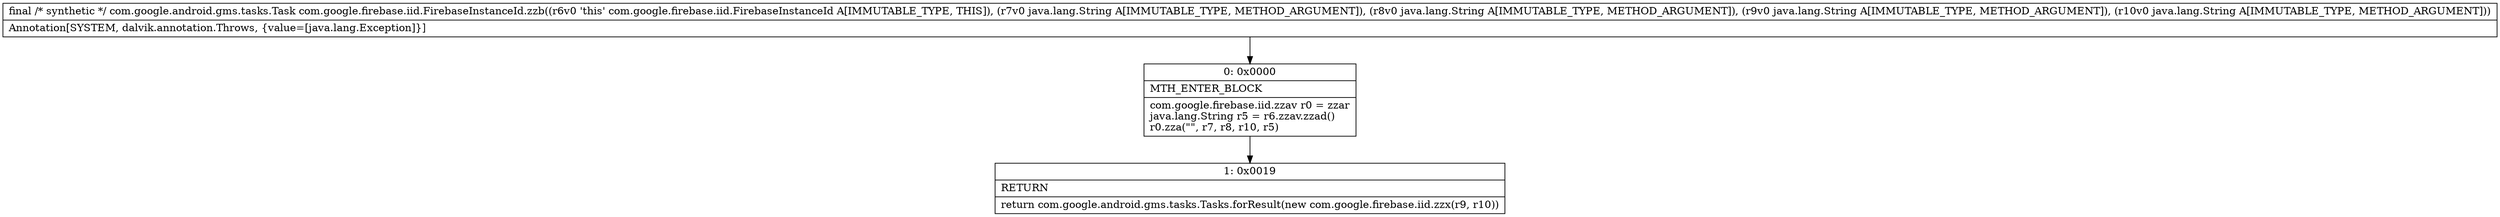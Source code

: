 digraph "CFG forcom.google.firebase.iid.FirebaseInstanceId.zzb(Ljava\/lang\/String;Ljava\/lang\/String;Ljava\/lang\/String;Ljava\/lang\/String;)Lcom\/google\/android\/gms\/tasks\/Task;" {
Node_0 [shape=record,label="{0\:\ 0x0000|MTH_ENTER_BLOCK\l|com.google.firebase.iid.zzav r0 = zzar\ljava.lang.String r5 = r6.zzav.zzad()\lr0.zza(\"\", r7, r8, r10, r5)\l}"];
Node_1 [shape=record,label="{1\:\ 0x0019|RETURN\l|return com.google.android.gms.tasks.Tasks.forResult(new com.google.firebase.iid.zzx(r9, r10))\l}"];
MethodNode[shape=record,label="{final \/* synthetic *\/ com.google.android.gms.tasks.Task com.google.firebase.iid.FirebaseInstanceId.zzb((r6v0 'this' com.google.firebase.iid.FirebaseInstanceId A[IMMUTABLE_TYPE, THIS]), (r7v0 java.lang.String A[IMMUTABLE_TYPE, METHOD_ARGUMENT]), (r8v0 java.lang.String A[IMMUTABLE_TYPE, METHOD_ARGUMENT]), (r9v0 java.lang.String A[IMMUTABLE_TYPE, METHOD_ARGUMENT]), (r10v0 java.lang.String A[IMMUTABLE_TYPE, METHOD_ARGUMENT]))  | Annotation[SYSTEM, dalvik.annotation.Throws, \{value=[java.lang.Exception]\}]\l}"];
MethodNode -> Node_0;
Node_0 -> Node_1;
}


